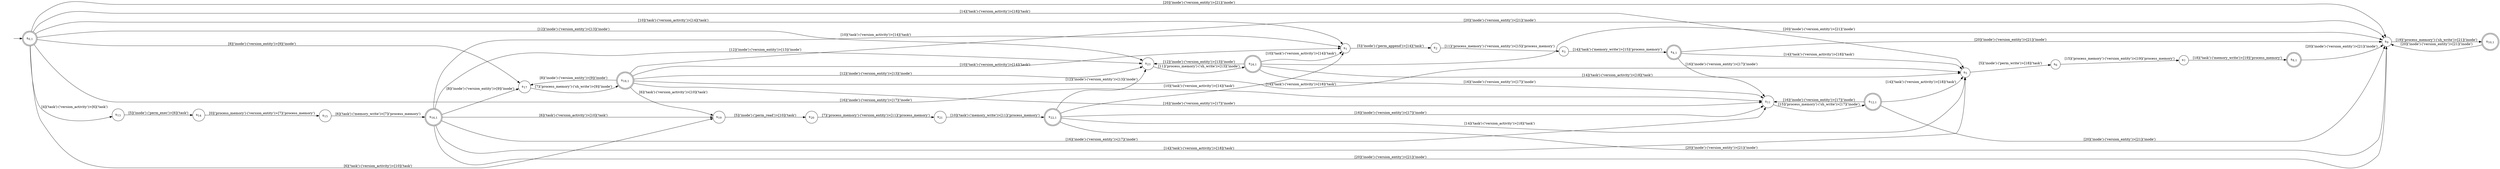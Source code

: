 digraph DFA {
    rankdir = LR;
    I [style = invis];
    I -> S0;
    S0 [label = <s<sub>0,1</sub>>, shape = circle, peripheries = 2];
    S1 [label = <s<sub>1</sub>>, shape = circle];
    S2 [label = <s<sub>2</sub>>, shape = circle];
    S3 [label = <s<sub>3</sub>>, shape = circle];
    S4 [label = <s<sub>4,1</sub>>, shape = circle, peripheries = 2];
    S5 [label = <s<sub>5</sub>>, shape = circle];
    S6 [label = <s<sub>6</sub>>, shape = circle];
    S7 [label = <s<sub>7</sub>>, shape = circle];
    S8 [label = <s<sub>8,1</sub>>, shape = circle, peripheries = 2];
    S9 [label = <s<sub>9</sub>>, shape = circle];
    S10 [label = <s<sub>10,1</sub>>, shape = circle, peripheries = 2];
    S10 -> S9 [label = "[20]('inode')-('version_entity')>[21]('inode')"];
    S9 -> S10 [label = "[19]('process_memory')-('sh_write')>[21]('inode')"];
    S8 -> S9 [label = "[20]('inode')-('version_entity')>[21]('inode')"];
    S7 -> S8 [label = "[18]('task')-('memory_write')>[19]('process_memory')"];
    S6 -> S7 [label = "[15]('process_memory')-('version_entity')>[19]('process_memory')"];
    S5 -> S6 [label = "[5]('inode')-('perm_write')>[18]('task')"];
    S4 -> S5 [label = "[14]('task')-('version_activity')>[18]('task')"];
    S4 -> S9 [label = "[20]('inode')-('version_entity')>[21]('inode')"];
    S11 [label = <s<sub>11</sub>>, shape = circle];
    S12 [label = <s<sub>12,1</sub>>, shape = circle, peripheries = 2];
    S12 -> S5 [label = "[14]('task')-('version_activity')>[18]('task')"];
    S12 -> S9 [label = "[20]('inode')-('version_entity')>[21]('inode')"];
    S12 -> S11 [label = "[16]('inode')-('version_entity')>[17]('inode')"];
    S11 -> S12 [label = "[15]('process_memory')-('sh_write')>[17]('inode')"];
    S4 -> S11 [label = "[16]('inode')-('version_entity')>[17]('inode')"];
    S3 -> S4 [label = "[14]('task')-('memory_write')>[15]('process_memory')"];
    S2 -> S3 [label = "[11]('process_memory')-('version_entity')>[15]('process_memory')"];
    S1 -> S2 [label = "[5]('inode')-('perm_append')>[14]('task')"];
    S0 -> S1 [label = "[10]('task')-('version_activity')>[14]('task')"];
    S13 [label = <s<sub>13</sub>>, shape = circle];
    S14 [label = <s<sub>14</sub>>, shape = circle];
    S15 [label = <s<sub>15</sub>>, shape = circle];
    S16 [label = <s<sub>16,1</sub>>, shape = circle, peripheries = 2];
    S16 -> S1 [label = "[10]('task')-('version_activity')>[14]('task')"];
    S16 -> S9 [label = "[20]('inode')-('version_entity')>[21]('inode')"];
    S17 [label = <s<sub>17</sub>>, shape = circle];
    S18 [label = <s<sub>18,1</sub>>, shape = circle, peripheries = 2];
    S18 -> S1 [label = "[10]('task')-('version_activity')>[14]('task')"];
    S18 -> S9 [label = "[20]('inode')-('version_entity')>[21]('inode')"];
    S18 -> S17 [label = "[8]('inode')-('version_entity')>[9]('inode')"];
    S19 [label = <s<sub>19</sub>>, shape = circle];
    S20 [label = <s<sub>20</sub>>, shape = circle];
    S21 [label = <s<sub>21</sub>>, shape = circle];
    S22 [label = <s<sub>22,1</sub>>, shape = circle, peripheries = 2];
    S22 -> S5 [label = "[14]('task')-('version_activity')>[18]('task')"];
    S22 -> S9 [label = "[20]('inode')-('version_entity')>[21]('inode')"];
    S22 -> S11 [label = "[16]('inode')-('version_entity')>[17]('inode')"];
    S22 -> S1 [label = "[10]('task')-('version_activity')>[14]('task')"];
    S23 [label = <s<sub>23</sub>>, shape = circle];
    S24 [label = <s<sub>24,1</sub>>, shape = circle, peripheries = 2];
    S24 -> S9 [label = "[20]('inode')-('version_entity')>[21]('inode')"];
    S24 -> S23 [label = "[12]('inode')-('version_entity')>[13]('inode')"];
    S24 -> S11 [label = "[16]('inode')-('version_entity')>[17]('inode')"];
    S24 -> S1 [label = "[10]('task')-('version_activity')>[14]('task')"];
    S24 -> S5 [label = "[14]('task')-('version_activity')>[18]('task')"];
    S23 -> S24 [label = "[11]('process_memory')-('sh_write')>[13]('inode')"];
    S22 -> S23 [label = "[12]('inode')-('version_entity')>[13]('inode')"];
    S21 -> S22 [label = "[10]('task')-('memory_write')>[11]('process_memory')"];
    S20 -> S21 [label = "[7]('process_memory')-('version_entity')>[11]('process_memory')"];
    S19 -> S20 [label = "[5]('inode')-('perm_read')>[10]('task')"];
    S18 -> S19 [label = "[6]('task')-('version_activity')>[10]('task')"];
    S18 -> S23 [label = "[12]('inode')-('version_entity')>[13]('inode')"];
    S18 -> S5 [label = "[14]('task')-('version_activity')>[18]('task')"];
    S18 -> S11 [label = "[16]('inode')-('version_entity')>[17]('inode')"];
    S17 -> S18 [label = "[7]('process_memory')-('sh_write')>[9]('inode')"];
    S16 -> S17 [label = "[8]('inode')-('version_entity')>[9]('inode')"];
    S16 -> S19 [label = "[6]('task')-('version_activity')>[10]('task')"];
    S16 -> S11 [label = "[16]('inode')-('version_entity')>[17]('inode')"];
    S16 -> S5 [label = "[14]('task')-('version_activity')>[18]('task')"];
    S16 -> S23 [label = "[12]('inode')-('version_entity')>[13]('inode')"];
    S15 -> S16 [label = "[6]('task')-('memory_write')>[7]('process_memory')"];
    S14 -> S15 [label = "[0]('process_memory')-('version_entity')>[7]('process_memory')"];
    S13 -> S14 [label = "[5]('inode')-('perm_exec')>[6]('task')"];
    S0 -> S13 [label = "[4]('task')-('version_activity')>[6]('task')"];
    S0 -> S23 [label = "[12]('inode')-('version_entity')>[13]('inode')"];
    S0 -> S9 [label = "[20]('inode')-('version_entity')>[21]('inode')"];
    S0 -> S17 [label = "[8]('inode')-('version_entity')>[9]('inode')"];
    S0 -> S19 [label = "[6]('task')-('version_activity')>[10]('task')"];
    S0 -> S11 [label = "[16]('inode')-('version_entity')>[17]('inode')"];
    S0 -> S5 [label = "[14]('task')-('version_activity')>[18]('task')"];
}
